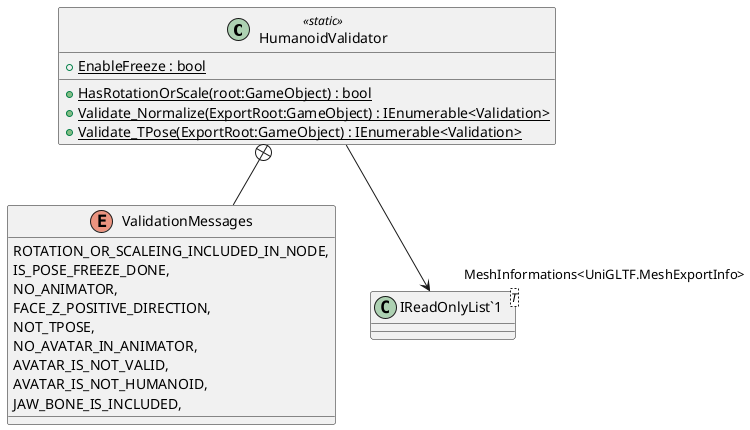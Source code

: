 @startuml
class HumanoidValidator <<static>> {
    + {static} HasRotationOrScale(root:GameObject) : bool
    + {static} EnableFreeze : bool
    + {static} Validate_Normalize(ExportRoot:GameObject) : IEnumerable<Validation>
    + {static} Validate_TPose(ExportRoot:GameObject) : IEnumerable<Validation>
}
enum ValidationMessages {
    ROTATION_OR_SCALEING_INCLUDED_IN_NODE,
    IS_POSE_FREEZE_DONE,
    NO_ANIMATOR,
    FACE_Z_POSITIVE_DIRECTION,
    NOT_TPOSE,
    NO_AVATAR_IN_ANIMATOR,
    AVATAR_IS_NOT_VALID,
    AVATAR_IS_NOT_HUMANOID,
    JAW_BONE_IS_INCLUDED,
}
class "IReadOnlyList`1"<T> {
}
HumanoidValidator --> "MeshInformations<UniGLTF.MeshExportInfo>" "IReadOnlyList`1"
HumanoidValidator +-- ValidationMessages
@enduml
